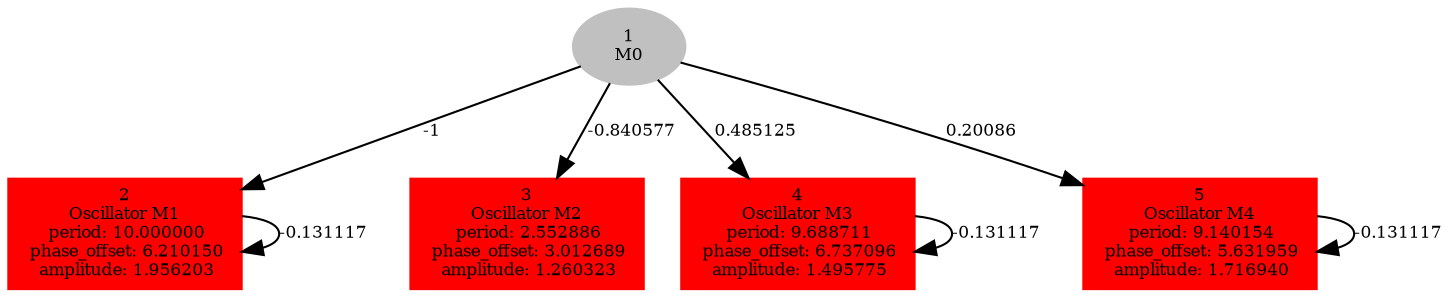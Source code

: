  digraph g{ forcelabels=true;
1[label=<1<BR/>M0>,color="grey",style=filled,fontsize=8];
2 [label=<2<BR />Oscillator M1<BR /> period: 10.000000<BR /> phase_offset: 6.210150<BR /> amplitude: 1.956203>, shape=box,color=red,style=filled,fontsize=8];3 [label=<3<BR />Oscillator M2<BR /> period: 2.552886<BR /> phase_offset: 3.012689<BR /> amplitude: 1.260323>, shape=box,color=red,style=filled,fontsize=8];4 [label=<4<BR />Oscillator M3<BR /> period: 9.688711<BR /> phase_offset: 6.737096<BR /> amplitude: 1.495775>, shape=box,color=red,style=filled,fontsize=8];5 [label=<5<BR />Oscillator M4<BR /> period: 9.140154<BR /> phase_offset: 5.631959<BR /> amplitude: 1.716940>, shape=box,color=red,style=filled,fontsize=8];1 -> 2[label="-1 ",fontsize="8"];
1 -> 3[label="-0.840577 ",fontsize="8"];
1 -> 4[label="0.485125 ",fontsize="8"];
1 -> 5[label="0.20086 ",fontsize="8"];
2 -> 2[label="-0.131117 ",fontsize="8"];
4 -> 4[label="-0.131117 ",fontsize="8"];
5 -> 5[label="-0.131117 ",fontsize="8"];
 }
